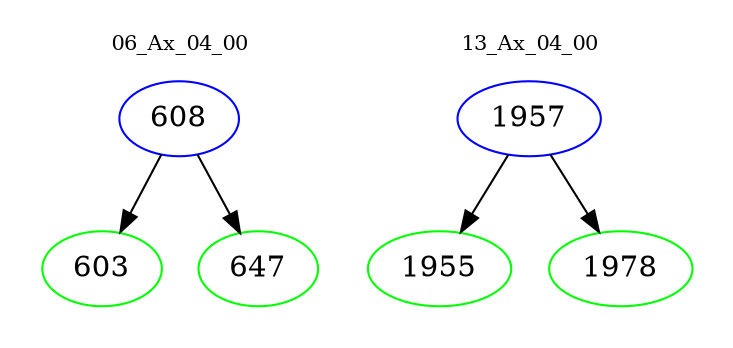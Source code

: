 digraph{
subgraph cluster_0 {
color = white
label = "06_Ax_04_00";
fontsize=10;
T0_608 [label="608", color="blue"]
T0_608 -> T0_603 [color="black"]
T0_603 [label="603", color="green"]
T0_608 -> T0_647 [color="black"]
T0_647 [label="647", color="green"]
}
subgraph cluster_1 {
color = white
label = "13_Ax_04_00";
fontsize=10;
T1_1957 [label="1957", color="blue"]
T1_1957 -> T1_1955 [color="black"]
T1_1955 [label="1955", color="green"]
T1_1957 -> T1_1978 [color="black"]
T1_1978 [label="1978", color="green"]
}
}
